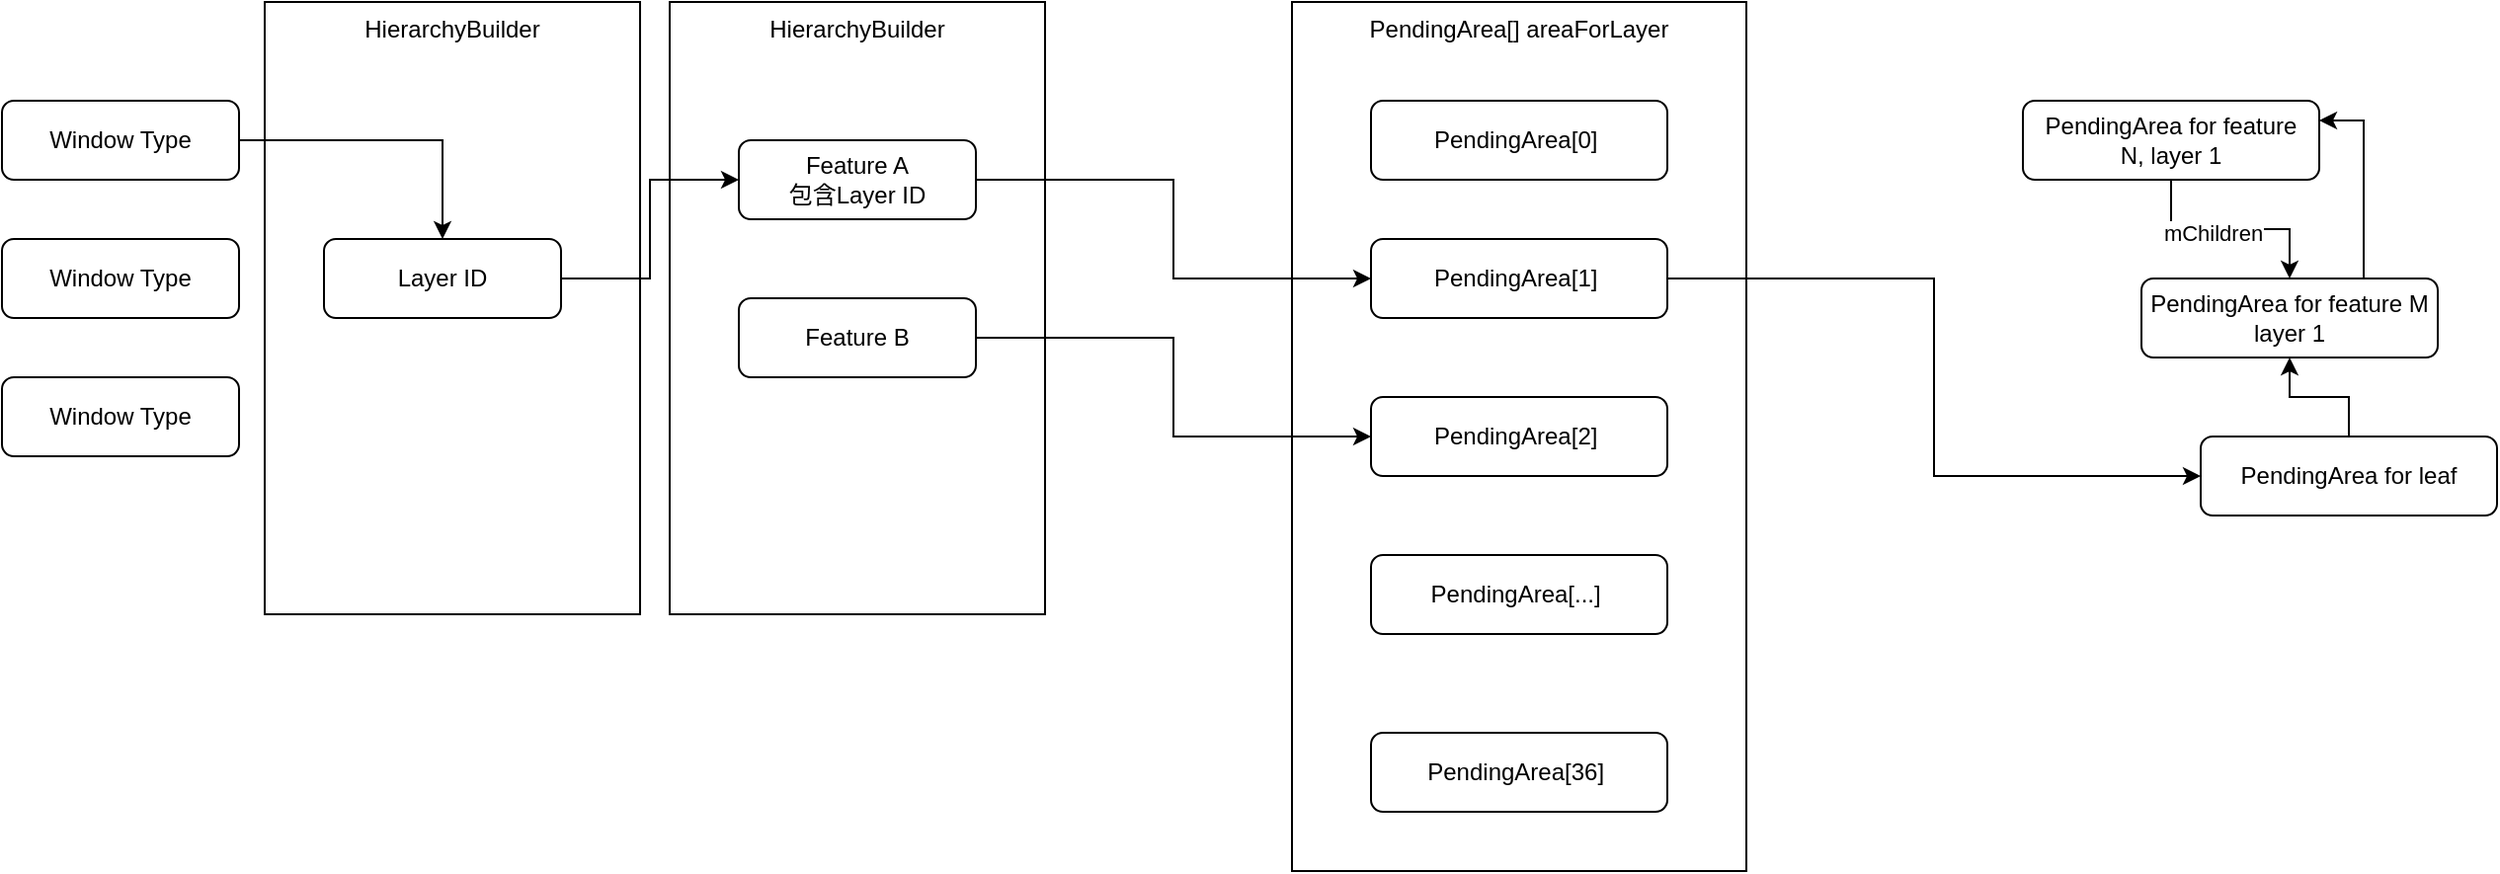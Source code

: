 <mxfile version="21.2.8" type="device">
  <diagram name="Page-1" id="g90O8nLKNXcQXiUozZrk">
    <mxGraphModel dx="2495" dy="1136" grid="1" gridSize="10" guides="1" tooltips="1" connect="1" arrows="1" fold="1" page="1" pageScale="1" pageWidth="827" pageHeight="1169" math="0" shadow="0">
      <root>
        <mxCell id="0" />
        <mxCell id="1" parent="0" />
        <mxCell id="-iZQ1-diTXxbkEYcx7sT-19" value="HierarchyBuilder" style="rounded=0;whiteSpace=wrap;verticalAlign=top;" vertex="1" parent="1">
          <mxGeometry x="-75" y="90" width="190" height="310" as="geometry" />
        </mxCell>
        <mxCell id="-iZQ1-diTXxbkEYcx7sT-21" value="HierarchyBuilder" style="rounded=0;whiteSpace=wrap;verticalAlign=top;" vertex="1" parent="1">
          <mxGeometry x="-280" y="90" width="190" height="310" as="geometry" />
        </mxCell>
        <mxCell id="-iZQ1-diTXxbkEYcx7sT-1" value="PendingArea[] areaForLayer" style="rounded=0;whiteSpace=wrap;verticalAlign=top;" vertex="1" parent="1">
          <mxGeometry x="240" y="90" width="230" height="440" as="geometry" />
        </mxCell>
        <mxCell id="-iZQ1-diTXxbkEYcx7sT-2" value="PendingArea[0]&amp;nbsp;" style="rounded=1;whiteSpace=wrap;html=1;" vertex="1" parent="1">
          <mxGeometry x="280" y="140" width="150" height="40" as="geometry" />
        </mxCell>
        <mxCell id="-iZQ1-diTXxbkEYcx7sT-9" style="edgeStyle=orthogonalEdgeStyle;rounded=0;orthogonalLoop=1;jettySize=auto;html=1;entryX=0;entryY=0.5;entryDx=0;entryDy=0;" edge="1" parent="1" source="-iZQ1-diTXxbkEYcx7sT-4" target="-iZQ1-diTXxbkEYcx7sT-27">
          <mxGeometry relative="1" as="geometry" />
        </mxCell>
        <mxCell id="-iZQ1-diTXxbkEYcx7sT-4" value="PendingArea[1]&amp;nbsp;" style="rounded=1;whiteSpace=wrap;html=1;" vertex="1" parent="1">
          <mxGeometry x="280" y="210" width="150" height="40" as="geometry" />
        </mxCell>
        <mxCell id="-iZQ1-diTXxbkEYcx7sT-5" value="PendingArea[2]&amp;nbsp;" style="rounded=1;whiteSpace=wrap;html=1;" vertex="1" parent="1">
          <mxGeometry x="280" y="290" width="150" height="40" as="geometry" />
        </mxCell>
        <mxCell id="-iZQ1-diTXxbkEYcx7sT-6" value="PendingArea[...]&amp;nbsp;" style="rounded=1;whiteSpace=wrap;html=1;" vertex="1" parent="1">
          <mxGeometry x="280" y="370" width="150" height="40" as="geometry" />
        </mxCell>
        <mxCell id="-iZQ1-diTXxbkEYcx7sT-7" value="PendingArea[36]&amp;nbsp;" style="rounded=1;whiteSpace=wrap;html=1;" vertex="1" parent="1">
          <mxGeometry x="280" y="460" width="150" height="40" as="geometry" />
        </mxCell>
        <mxCell id="-iZQ1-diTXxbkEYcx7sT-12" style="edgeStyle=orthogonalEdgeStyle;rounded=0;orthogonalLoop=1;jettySize=auto;html=1;" edge="1" parent="1" source="-iZQ1-diTXxbkEYcx7sT-8" target="-iZQ1-diTXxbkEYcx7sT-11">
          <mxGeometry relative="1" as="geometry" />
        </mxCell>
        <mxCell id="-iZQ1-diTXxbkEYcx7sT-13" value="mChildren" style="edgeLabel;html=1;align=center;verticalAlign=middle;resizable=0;points=[];" vertex="1" connectable="0" parent="-iZQ1-diTXxbkEYcx7sT-12">
          <mxGeometry x="-0.161" y="-2" relative="1" as="geometry">
            <mxPoint as="offset" />
          </mxGeometry>
        </mxCell>
        <mxCell id="-iZQ1-diTXxbkEYcx7sT-8" value="PendingArea for feature N, layer 1" style="rounded=1;whiteSpace=wrap;" vertex="1" parent="1">
          <mxGeometry x="610" y="140" width="150" height="40" as="geometry" />
        </mxCell>
        <mxCell id="-iZQ1-diTXxbkEYcx7sT-29" style="edgeStyle=orthogonalEdgeStyle;rounded=0;orthogonalLoop=1;jettySize=auto;html=1;entryX=1;entryY=0.25;entryDx=0;entryDy=0;exitX=0.75;exitY=0;exitDx=0;exitDy=0;" edge="1" parent="1" source="-iZQ1-diTXxbkEYcx7sT-11" target="-iZQ1-diTXxbkEYcx7sT-8">
          <mxGeometry relative="1" as="geometry" />
        </mxCell>
        <mxCell id="-iZQ1-diTXxbkEYcx7sT-11" value="PendingArea for feature M layer 1" style="rounded=1;whiteSpace=wrap;" vertex="1" parent="1">
          <mxGeometry x="670" y="230" width="150" height="40" as="geometry" />
        </mxCell>
        <mxCell id="-iZQ1-diTXxbkEYcx7sT-25" style="edgeStyle=orthogonalEdgeStyle;rounded=0;orthogonalLoop=1;jettySize=auto;html=1;entryX=0;entryY=0.5;entryDx=0;entryDy=0;" edge="1" parent="1" source="-iZQ1-diTXxbkEYcx7sT-14" target="-iZQ1-diTXxbkEYcx7sT-4">
          <mxGeometry relative="1" as="geometry" />
        </mxCell>
        <mxCell id="-iZQ1-diTXxbkEYcx7sT-14" value="Feature A&lt;br&gt;包含Layer ID" style="rounded=1;whiteSpace=wrap;html=1;" vertex="1" parent="1">
          <mxGeometry x="-40" y="160" width="120" height="40" as="geometry" />
        </mxCell>
        <mxCell id="-iZQ1-diTXxbkEYcx7sT-15" value="Feature B" style="rounded=1;whiteSpace=wrap;html=1;" vertex="1" parent="1">
          <mxGeometry x="-40" y="240" width="120" height="40" as="geometry" />
        </mxCell>
        <mxCell id="-iZQ1-diTXxbkEYcx7sT-23" style="edgeStyle=orthogonalEdgeStyle;rounded=0;orthogonalLoop=1;jettySize=auto;html=1;" edge="1" parent="1" source="-iZQ1-diTXxbkEYcx7sT-16" target="-iZQ1-diTXxbkEYcx7sT-22">
          <mxGeometry relative="1" as="geometry" />
        </mxCell>
        <mxCell id="-iZQ1-diTXxbkEYcx7sT-16" value="Window Type" style="rounded=1;whiteSpace=wrap;html=1;" vertex="1" parent="1">
          <mxGeometry x="-413" y="140" width="120" height="40" as="geometry" />
        </mxCell>
        <mxCell id="-iZQ1-diTXxbkEYcx7sT-17" value="Window Type" style="rounded=1;whiteSpace=wrap;html=1;" vertex="1" parent="1">
          <mxGeometry x="-413" y="210" width="120" height="40" as="geometry" />
        </mxCell>
        <mxCell id="-iZQ1-diTXxbkEYcx7sT-18" value="Window Type" style="rounded=1;whiteSpace=wrap;html=1;" vertex="1" parent="1">
          <mxGeometry x="-413" y="280" width="120" height="40" as="geometry" />
        </mxCell>
        <mxCell id="-iZQ1-diTXxbkEYcx7sT-24" style="edgeStyle=orthogonalEdgeStyle;rounded=0;orthogonalLoop=1;jettySize=auto;html=1;entryX=0;entryY=0.5;entryDx=0;entryDy=0;" edge="1" parent="1" source="-iZQ1-diTXxbkEYcx7sT-22" target="-iZQ1-diTXxbkEYcx7sT-14">
          <mxGeometry relative="1" as="geometry" />
        </mxCell>
        <mxCell id="-iZQ1-diTXxbkEYcx7sT-22" value="Layer ID" style="rounded=1;whiteSpace=wrap;html=1;" vertex="1" parent="1">
          <mxGeometry x="-250" y="210" width="120" height="40" as="geometry" />
        </mxCell>
        <mxCell id="-iZQ1-diTXxbkEYcx7sT-26" style="edgeStyle=orthogonalEdgeStyle;rounded=0;orthogonalLoop=1;jettySize=auto;html=1;exitX=1;exitY=0.5;exitDx=0;exitDy=0;entryX=0;entryY=0.5;entryDx=0;entryDy=0;" edge="1" parent="1" source="-iZQ1-diTXxbkEYcx7sT-15" target="-iZQ1-diTXxbkEYcx7sT-5">
          <mxGeometry relative="1" as="geometry" />
        </mxCell>
        <mxCell id="-iZQ1-diTXxbkEYcx7sT-28" style="edgeStyle=orthogonalEdgeStyle;rounded=0;orthogonalLoop=1;jettySize=auto;html=1;entryX=0.5;entryY=1;entryDx=0;entryDy=0;" edge="1" parent="1" source="-iZQ1-diTXxbkEYcx7sT-27" target="-iZQ1-diTXxbkEYcx7sT-11">
          <mxGeometry relative="1" as="geometry" />
        </mxCell>
        <mxCell id="-iZQ1-diTXxbkEYcx7sT-27" value="PendingArea for leaf" style="rounded=1;whiteSpace=wrap;" vertex="1" parent="1">
          <mxGeometry x="700" y="310" width="150" height="40" as="geometry" />
        </mxCell>
      </root>
    </mxGraphModel>
  </diagram>
</mxfile>
